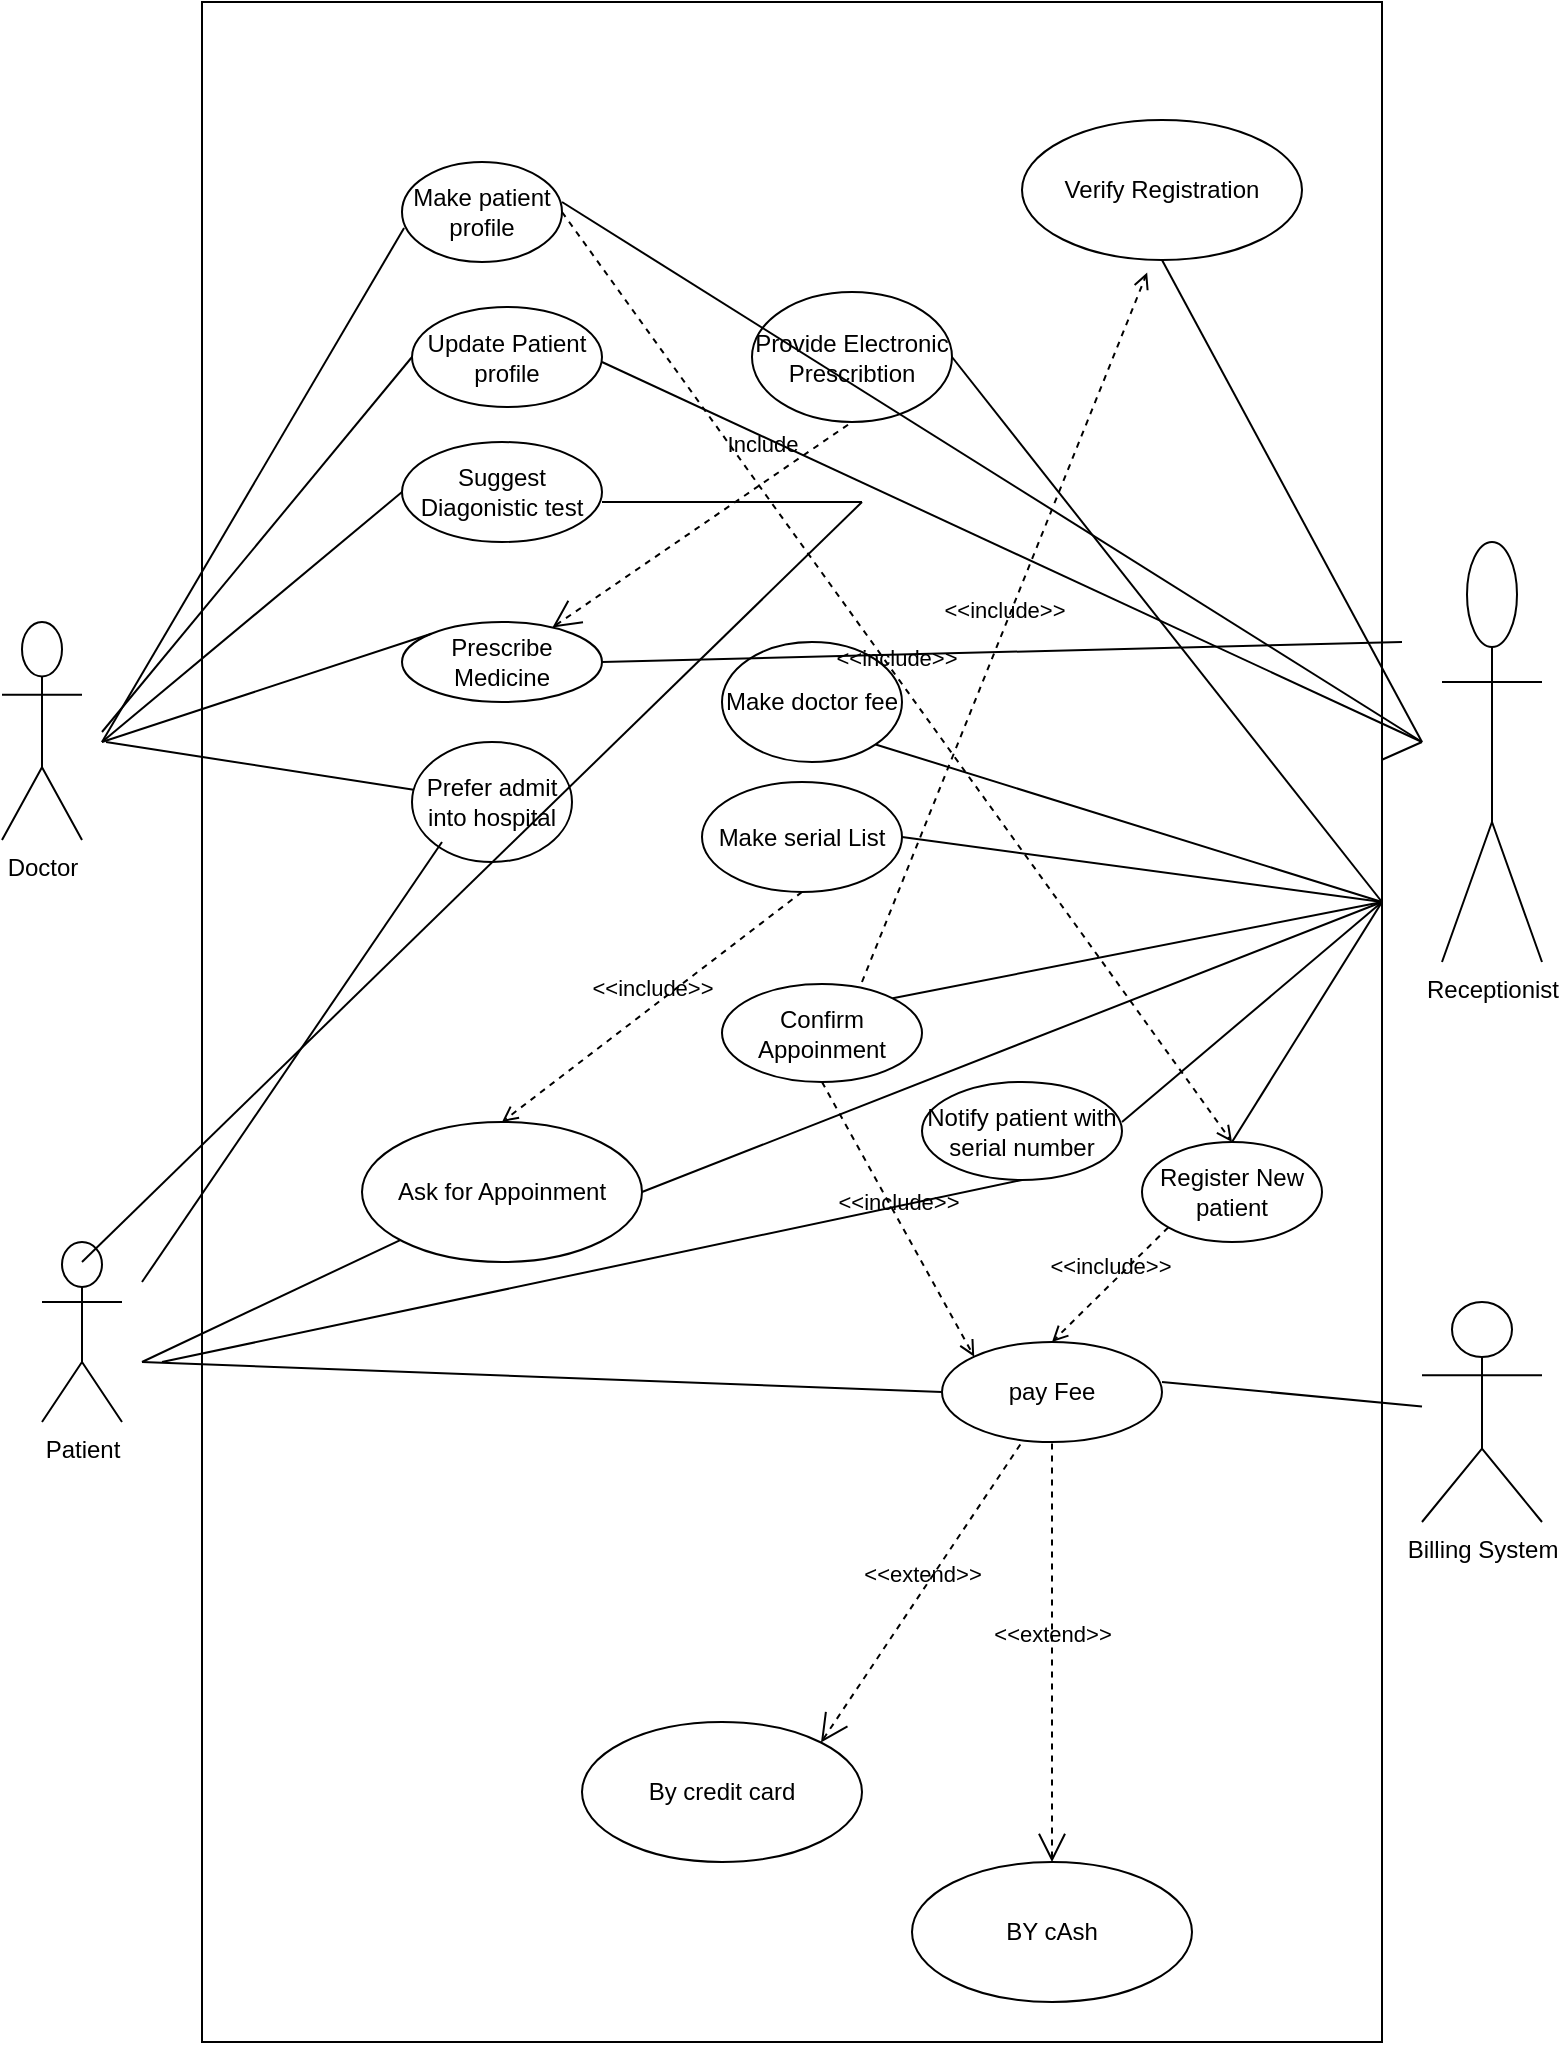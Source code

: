 <mxfile version="14.1.8" type="device"><diagram id="eGlst7Xsw-2oQcjKIArQ" name="Page-1"><mxGraphModel dx="1871" dy="1700" grid="1" gridSize="10" guides="1" tooltips="1" connect="1" arrows="1" fold="1" page="1" pageScale="1" pageWidth="850" pageHeight="1100" math="0" shadow="0"><root><mxCell id="0"/><mxCell id="1" parent="0"/><mxCell id="MH3rpqMqaKDzhhiqNhqn-42" value="" style="rounded=0;whiteSpace=wrap;html=1;" vertex="1" parent="1"><mxGeometry x="-700" y="-680" width="590" height="1020" as="geometry"/></mxCell><mxCell id="MH3rpqMqaKDzhhiqNhqn-43" value="Make patient profile" style="ellipse;whiteSpace=wrap;html=1;" vertex="1" parent="1"><mxGeometry x="-600" y="-600" width="80" height="50" as="geometry"/></mxCell><mxCell id="MH3rpqMqaKDzhhiqNhqn-44" value="Suggest Diagonistic test" style="ellipse;whiteSpace=wrap;html=1;" vertex="1" parent="1"><mxGeometry x="-600" y="-460" width="100" height="50" as="geometry"/></mxCell><mxCell id="MH3rpqMqaKDzhhiqNhqn-45" value="Prefer admit into hospital" style="ellipse;whiteSpace=wrap;html=1;" vertex="1" parent="1"><mxGeometry x="-595" y="-310" width="80" height="60" as="geometry"/></mxCell><mxCell id="MH3rpqMqaKDzhhiqNhqn-46" value="Prescribe Medicine" style="ellipse;whiteSpace=wrap;html=1;" vertex="1" parent="1"><mxGeometry x="-600" y="-370" width="100" height="40" as="geometry"/></mxCell><mxCell id="MH3rpqMqaKDzhhiqNhqn-47" value="" style="edgeStyle=none;html=1;endArrow=none;verticalAlign=bottom;entryX=0.013;entryY=0.66;entryDx=0;entryDy=0;entryPerimeter=0;" edge="1" parent="1" target="MH3rpqMqaKDzhhiqNhqn-43"><mxGeometry width="160" relative="1" as="geometry"><mxPoint x="-750" y="-310" as="sourcePoint"/><mxPoint x="-590" y="-310" as="targetPoint"/></mxGeometry></mxCell><mxCell id="MH3rpqMqaKDzhhiqNhqn-48" value="" style="edgeStyle=none;html=1;endArrow=none;verticalAlign=bottom;entryX=0;entryY=0.5;entryDx=0;entryDy=0;" edge="1" parent="1" target="MH3rpqMqaKDzhhiqNhqn-44"><mxGeometry width="160" relative="1" as="geometry"><mxPoint x="-750" y="-310" as="sourcePoint"/><mxPoint x="-610" y="-300" as="targetPoint"/></mxGeometry></mxCell><mxCell id="MH3rpqMqaKDzhhiqNhqn-49" value="" style="edgeStyle=none;html=1;endArrow=none;verticalAlign=bottom;entryX=0;entryY=0;entryDx=0;entryDy=0;" edge="1" parent="1" target="MH3rpqMqaKDzhhiqNhqn-46"><mxGeometry width="160" relative="1" as="geometry"><mxPoint x="-750" y="-310" as="sourcePoint"/><mxPoint x="-580" y="-290" as="targetPoint"/></mxGeometry></mxCell><mxCell id="MH3rpqMqaKDzhhiqNhqn-50" value="" style="edgeStyle=none;html=1;endArrow=none;verticalAlign=bottom;" edge="1" parent="1" target="MH3rpqMqaKDzhhiqNhqn-45"><mxGeometry width="160" relative="1" as="geometry"><mxPoint x="-748" y="-310" as="sourcePoint"/><mxPoint x="-560" y="-240" as="targetPoint"/></mxGeometry></mxCell><mxCell id="MH3rpqMqaKDzhhiqNhqn-60" value="Make doctor fee" style="ellipse;whiteSpace=wrap;html=1;" vertex="1" parent="1"><mxGeometry x="-440" y="-360" width="90" height="60" as="geometry"/></mxCell><mxCell id="MH3rpqMqaKDzhhiqNhqn-61" value="Receptionist" style="shape=umlActor;html=1;verticalLabelPosition=bottom;verticalAlign=top;align=center;" vertex="1" parent="1"><mxGeometry x="-80" y="-410" width="50" height="210" as="geometry"/></mxCell><mxCell id="MH3rpqMqaKDzhhiqNhqn-62" value="Make serial List" style="ellipse;whiteSpace=wrap;html=1;" vertex="1" parent="1"><mxGeometry x="-450" y="-290" width="100" height="55" as="geometry"/></mxCell><mxCell id="MH3rpqMqaKDzhhiqNhqn-65" value="Doctor" style="shape=umlActor;html=1;verticalLabelPosition=bottom;verticalAlign=top;align=center;" vertex="1" parent="1"><mxGeometry x="-800" y="-370" width="40" height="109" as="geometry"/></mxCell><mxCell id="MH3rpqMqaKDzhhiqNhqn-78" value="" style="edgeStyle=none;html=1;endArrow=none;verticalAlign=bottom;" edge="1" parent="1" source="MH3rpqMqaKDzhhiqNhqn-42"><mxGeometry width="160" relative="1" as="geometry"><mxPoint x="-310" y="-280" as="sourcePoint"/><mxPoint x="-110" y="-230" as="targetPoint"/></mxGeometry></mxCell><mxCell id="MH3rpqMqaKDzhhiqNhqn-79" value="Provide Electronic&lt;br&gt;Prescribtion" style="ellipse;whiteSpace=wrap;html=1;" vertex="1" parent="1"><mxGeometry x="-425" y="-535" width="100" height="65" as="geometry"/></mxCell><mxCell id="MH3rpqMqaKDzhhiqNhqn-80" value="" style="edgeStyle=none;html=1;endArrow=none;verticalAlign=bottom;exitX=1;exitY=0.5;exitDx=0;exitDy=0;" edge="1" parent="1" source="MH3rpqMqaKDzhhiqNhqn-79"><mxGeometry width="160" relative="1" as="geometry"><mxPoint x="-210" y="-270" as="sourcePoint"/><mxPoint x="-110" y="-230" as="targetPoint"/></mxGeometry></mxCell><mxCell id="MH3rpqMqaKDzhhiqNhqn-83" value="" style="edgeStyle=none;html=1;endArrow=none;verticalAlign=bottom;exitX=0.5;exitY=0;exitDx=0;exitDy=0;" edge="1" parent="1" source="MH3rpqMqaKDzhhiqNhqn-84"><mxGeometry width="160" relative="1" as="geometry"><mxPoint x="-260" y="-110" as="sourcePoint"/><mxPoint x="-110" y="-230" as="targetPoint"/></mxGeometry></mxCell><mxCell id="MH3rpqMqaKDzhhiqNhqn-84" value="Register New patient" style="ellipse;whiteSpace=wrap;html=1;" vertex="1" parent="1"><mxGeometry x="-230" y="-110" width="90" height="50" as="geometry"/></mxCell><mxCell id="MH3rpqMqaKDzhhiqNhqn-85" value="pay Fee" style="ellipse;whiteSpace=wrap;html=1;" vertex="1" parent="1"><mxGeometry x="-330" y="-10" width="110" height="50" as="geometry"/></mxCell><mxCell id="MH3rpqMqaKDzhhiqNhqn-89" value="Billing System" style="shape=umlActor;html=1;verticalLabelPosition=bottom;verticalAlign=top;align=center;" vertex="1" parent="1"><mxGeometry x="-90" y="-30" width="60" height="110" as="geometry"/></mxCell><mxCell id="MH3rpqMqaKDzhhiqNhqn-90" value="Patient" style="shape=umlActor;html=1;verticalLabelPosition=bottom;verticalAlign=top;align=center;" vertex="1" parent="1"><mxGeometry x="-780" y="-60" width="40" height="90" as="geometry"/></mxCell><mxCell id="MH3rpqMqaKDzhhiqNhqn-91" value="" style="edgeStyle=none;html=1;endArrow=none;verticalAlign=bottom;entryX=0;entryY=0.5;entryDx=0;entryDy=0;" edge="1" parent="1" target="MH3rpqMqaKDzhhiqNhqn-85"><mxGeometry width="160" relative="1" as="geometry"><mxPoint x="-730" as="sourcePoint"/><mxPoint x="-570" as="targetPoint"/></mxGeometry></mxCell><mxCell id="MH3rpqMqaKDzhhiqNhqn-92" value="" style="edgeStyle=none;html=1;endArrow=none;verticalAlign=bottom;" edge="1" parent="1" target="MH3rpqMqaKDzhhiqNhqn-89"><mxGeometry width="160" relative="1" as="geometry"><mxPoint x="-220" y="10" as="sourcePoint"/><mxPoint x="-60" y="10" as="targetPoint"/></mxGeometry></mxCell><mxCell id="MH3rpqMqaKDzhhiqNhqn-94" value="&amp;lt;&amp;lt;include&amp;gt;&amp;gt;" style="edgeStyle=none;html=1;endArrow=open;verticalAlign=bottom;dashed=1;labelBackgroundColor=none;entryX=0.5;entryY=0;entryDx=0;entryDy=0;exitX=0;exitY=1;exitDx=0;exitDy=0;" edge="1" parent="1" source="MH3rpqMqaKDzhhiqNhqn-84" target="MH3rpqMqaKDzhhiqNhqn-85"><mxGeometry width="160" relative="1" as="geometry"><mxPoint x="-290" y="-90" as="sourcePoint"/><mxPoint x="-390" y="-60" as="targetPoint"/></mxGeometry></mxCell><mxCell id="MH3rpqMqaKDzhhiqNhqn-95" value="Ask for Appoinment" style="ellipse;whiteSpace=wrap;html=1;" vertex="1" parent="1"><mxGeometry x="-620" y="-120" width="140" height="70" as="geometry"/></mxCell><mxCell id="MH3rpqMqaKDzhhiqNhqn-96" value="" style="edgeStyle=none;html=1;endArrow=none;verticalAlign=bottom;" edge="1" parent="1" target="MH3rpqMqaKDzhhiqNhqn-95"><mxGeometry width="160" relative="1" as="geometry"><mxPoint x="-730" as="sourcePoint"/><mxPoint x="-570" y="-10" as="targetPoint"/></mxGeometry></mxCell><mxCell id="MH3rpqMqaKDzhhiqNhqn-97" value="" style="edgeStyle=none;html=1;endArrow=none;verticalAlign=bottom;exitX=1;exitY=0.5;exitDx=0;exitDy=0;" edge="1" parent="1" source="MH3rpqMqaKDzhhiqNhqn-95"><mxGeometry width="160" relative="1" as="geometry"><mxPoint x="-485" y="-90" as="sourcePoint"/><mxPoint x="-110" y="-230" as="targetPoint"/></mxGeometry></mxCell><mxCell id="MH3rpqMqaKDzhhiqNhqn-98" value="&amp;lt;&amp;lt;include&amp;gt;&amp;gt;" style="edgeStyle=none;html=1;endArrow=open;verticalAlign=bottom;dashed=1;labelBackgroundColor=none;exitX=0.5;exitY=1;exitDx=0;exitDy=0;entryX=0.5;entryY=0;entryDx=0;entryDy=0;" edge="1" parent="1" source="MH3rpqMqaKDzhhiqNhqn-62" target="MH3rpqMqaKDzhhiqNhqn-95"><mxGeometry width="160" relative="1" as="geometry"><mxPoint x="-450" y="-150" as="sourcePoint"/><mxPoint x="-290" y="-150" as="targetPoint"/></mxGeometry></mxCell><mxCell id="MH3rpqMqaKDzhhiqNhqn-99" value="" style="edgeStyle=none;html=1;endArrow=none;verticalAlign=bottom;exitX=1;exitY=0.5;exitDx=0;exitDy=0;" edge="1" parent="1" source="MH3rpqMqaKDzhhiqNhqn-62"><mxGeometry width="160" relative="1" as="geometry"><mxPoint x="-310" y="-230" as="sourcePoint"/><mxPoint x="-110" y="-230" as="targetPoint"/></mxGeometry></mxCell><mxCell id="MH3rpqMqaKDzhhiqNhqn-100" value="Notify patient with serial number" style="ellipse;whiteSpace=wrap;html=1;" vertex="1" parent="1"><mxGeometry x="-340" y="-140" width="100" height="49" as="geometry"/></mxCell><mxCell id="MH3rpqMqaKDzhhiqNhqn-101" value="" style="edgeStyle=none;html=1;endArrow=none;verticalAlign=bottom;exitX=1;exitY=0;exitDx=0;exitDy=0;" edge="1" parent="1" source="MH3rpqMqaKDzhhiqNhqn-100"><mxGeometry width="160" relative="1" as="geometry"><mxPoint x="-250" y="-140" as="sourcePoint"/><mxPoint x="-254" y="-133" as="targetPoint"/></mxGeometry></mxCell><mxCell id="MH3rpqMqaKDzhhiqNhqn-102" value="" style="edgeStyle=none;html=1;endArrow=none;verticalAlign=bottom;entryX=0.5;entryY=1;entryDx=0;entryDy=0;" edge="1" parent="1" target="MH3rpqMqaKDzhhiqNhqn-100"><mxGeometry width="160" relative="1" as="geometry"><mxPoint x="-720" as="sourcePoint"/><mxPoint x="-560" as="targetPoint"/></mxGeometry></mxCell><mxCell id="MH3rpqMqaKDzhhiqNhqn-103" value="" style="edgeStyle=none;html=1;endArrow=none;verticalAlign=bottom;exitX=1;exitY=1;exitDx=0;exitDy=0;" edge="1" parent="1" source="MH3rpqMqaKDzhhiqNhqn-60"><mxGeometry width="160" relative="1" as="geometry"><mxPoint x="-320" y="-330" as="sourcePoint"/><mxPoint x="-110" y="-230" as="targetPoint"/></mxGeometry></mxCell><mxCell id="MH3rpqMqaKDzhhiqNhqn-104" value="Confirm Appoinment" style="ellipse;whiteSpace=wrap;html=1;" vertex="1" parent="1"><mxGeometry x="-440" y="-189" width="100" height="49" as="geometry"/></mxCell><mxCell id="MH3rpqMqaKDzhhiqNhqn-105" value="&amp;lt;&amp;lt;include&amp;gt;&amp;gt;" style="edgeStyle=none;html=1;endArrow=open;verticalAlign=bottom;dashed=1;labelBackgroundColor=none;entryX=0;entryY=0;entryDx=0;entryDy=0;" edge="1" parent="1" target="MH3rpqMqaKDzhhiqNhqn-85"><mxGeometry width="160" relative="1" as="geometry"><mxPoint x="-390" y="-140" as="sourcePoint"/><mxPoint x="-230" y="-140" as="targetPoint"/></mxGeometry></mxCell><mxCell id="MH3rpqMqaKDzhhiqNhqn-106" value="" style="edgeStyle=none;html=1;endArrow=none;verticalAlign=bottom;exitX=1;exitY=0;exitDx=0;exitDy=0;" edge="1" parent="1" source="MH3rpqMqaKDzhhiqNhqn-104"><mxGeometry width="160" relative="1" as="geometry"><mxPoint x="-350" y="-210" as="sourcePoint"/><mxPoint x="-110" y="-230" as="targetPoint"/></mxGeometry></mxCell><mxCell id="MH3rpqMqaKDzhhiqNhqn-108" value="" style="edgeStyle=none;html=1;endArrow=none;verticalAlign=bottom;" edge="1" parent="1"><mxGeometry width="160" relative="1" as="geometry"><mxPoint x="-240" y="-120" as="sourcePoint"/><mxPoint x="-110" y="-230" as="targetPoint"/></mxGeometry></mxCell><mxCell id="MH3rpqMqaKDzhhiqNhqn-109" value="" style="edgeStyle=none;html=1;endArrow=none;verticalAlign=bottom;entryX=0;entryY=0.5;entryDx=0;entryDy=0;" edge="1" parent="1" target="MH3rpqMqaKDzhhiqNhqn-110"><mxGeometry width="160" relative="1" as="geometry"><mxPoint x="-750" y="-315" as="sourcePoint"/><mxPoint x="-600" y="-315.5" as="targetPoint"/></mxGeometry></mxCell><mxCell id="MH3rpqMqaKDzhhiqNhqn-110" value="Update Patient profile" style="ellipse;whiteSpace=wrap;html=1;" vertex="1" parent="1"><mxGeometry x="-595" y="-527.5" width="95" height="50" as="geometry"/></mxCell><mxCell id="MH3rpqMqaKDzhhiqNhqn-111" value="" style="edgeStyle=none;html=1;endArrow=none;verticalAlign=bottom;" edge="1" parent="1"><mxGeometry width="160" relative="1" as="geometry"><mxPoint x="-500" y="-430" as="sourcePoint"/><mxPoint x="-370" y="-430" as="targetPoint"/></mxGeometry></mxCell><mxCell id="MH3rpqMqaKDzhhiqNhqn-112" value="" style="edgeStyle=none;html=1;endArrow=none;verticalAlign=bottom;" edge="1" parent="1"><mxGeometry width="160" relative="1" as="geometry"><mxPoint x="-760" y="-50" as="sourcePoint"/><mxPoint x="-370" y="-430" as="targetPoint"/></mxGeometry></mxCell><mxCell id="MH3rpqMqaKDzhhiqNhqn-113" value="" style="edgeStyle=none;html=1;endArrow=none;verticalAlign=bottom;exitX=1;exitY=0.5;exitDx=0;exitDy=0;" edge="1" parent="1" source="MH3rpqMqaKDzhhiqNhqn-46"><mxGeometry width="160" relative="1" as="geometry"><mxPoint x="-490" y="-350" as="sourcePoint"/><mxPoint x="-100" y="-360" as="targetPoint"/></mxGeometry></mxCell><mxCell id="MH3rpqMqaKDzhhiqNhqn-114" value="Include" style="edgeStyle=none;html=1;startArrow=open;endArrow=none;startSize=12;verticalAlign=bottom;dashed=1;labelBackgroundColor=none;entryX=0.5;entryY=1;entryDx=0;entryDy=0;" edge="1" parent="1" source="MH3rpqMqaKDzhhiqNhqn-46" target="MH3rpqMqaKDzhhiqNhqn-79"><mxGeometry x="0.467" y="9" width="160" relative="1" as="geometry"><mxPoint x="-480" y="-390" as="sourcePoint"/><mxPoint x="-320" y="-390" as="targetPoint"/><mxPoint as="offset"/></mxGeometry></mxCell><mxCell id="MH3rpqMqaKDzhhiqNhqn-115" value="" style="edgeStyle=none;html=1;endArrow=none;verticalAlign=bottom;" edge="1" parent="1"><mxGeometry width="160" relative="1" as="geometry"><mxPoint x="-730" y="-40" as="sourcePoint"/><mxPoint x="-580" y="-260" as="targetPoint"/></mxGeometry></mxCell><mxCell id="MH3rpqMqaKDzhhiqNhqn-116" value="&amp;lt;&amp;lt;include&amp;gt;&amp;gt;" style="edgeStyle=none;html=1;endArrow=open;verticalAlign=bottom;dashed=1;labelBackgroundColor=none;entryX=0.5;entryY=0;entryDx=0;entryDy=0;exitX=1;exitY=0.5;exitDx=0;exitDy=0;" edge="1" parent="1" source="MH3rpqMqaKDzhhiqNhqn-43" target="MH3rpqMqaKDzhhiqNhqn-84"><mxGeometry width="160" relative="1" as="geometry"><mxPoint x="-510" y="-580" as="sourcePoint"/><mxPoint x="-350" y="-580" as="targetPoint"/></mxGeometry></mxCell><mxCell id="MH3rpqMqaKDzhhiqNhqn-117" value="" style="edgeStyle=none;html=1;endArrow=none;verticalAlign=bottom;" edge="1" parent="1"><mxGeometry width="160" relative="1" as="geometry"><mxPoint x="-520" y="-580" as="sourcePoint"/><mxPoint x="-90" y="-310" as="targetPoint"/></mxGeometry></mxCell><mxCell id="MH3rpqMqaKDzhhiqNhqn-118" value="" style="edgeStyle=none;html=1;endArrow=none;verticalAlign=bottom;" edge="1" parent="1"><mxGeometry width="160" relative="1" as="geometry"><mxPoint x="-500" y="-500" as="sourcePoint"/><mxPoint x="-90" y="-310" as="targetPoint"/></mxGeometry></mxCell><mxCell id="MH3rpqMqaKDzhhiqNhqn-119" value="" style="edgeStyle=none;html=1;endArrow=none;verticalAlign=bottom;" edge="1" parent="1" source="MH3rpqMqaKDzhhiqNhqn-42"><mxGeometry width="160" relative="1" as="geometry"><mxPoint x="-250" y="-310" as="sourcePoint"/><mxPoint x="-90" y="-310" as="targetPoint"/></mxGeometry></mxCell><mxCell id="MH3rpqMqaKDzhhiqNhqn-121" value="&amp;lt;&amp;lt;extend&amp;gt;&amp;gt;" style="edgeStyle=none;html=1;startArrow=open;endArrow=none;startSize=12;verticalAlign=bottom;dashed=1;labelBackgroundColor=none;exitX=1;exitY=0;exitDx=0;exitDy=0;" edge="1" parent="1" source="MH3rpqMqaKDzhhiqNhqn-122"><mxGeometry width="160" relative="1" as="geometry"><mxPoint x="-450" y="40" as="sourcePoint"/><mxPoint x="-290" y="40" as="targetPoint"/></mxGeometry></mxCell><mxCell id="MH3rpqMqaKDzhhiqNhqn-122" value="By credit card" style="ellipse;whiteSpace=wrap;html=1;" vertex="1" parent="1"><mxGeometry x="-510" y="180" width="140" height="70" as="geometry"/></mxCell><mxCell id="MH3rpqMqaKDzhhiqNhqn-123" value="BY cAsh" style="ellipse;whiteSpace=wrap;html=1;" vertex="1" parent="1"><mxGeometry x="-345" y="250" width="140" height="70" as="geometry"/></mxCell><mxCell id="MH3rpqMqaKDzhhiqNhqn-124" value="&amp;lt;&amp;lt;extend&amp;gt;&amp;gt;" style="edgeStyle=none;html=1;startArrow=open;endArrow=none;startSize=12;verticalAlign=bottom;dashed=1;labelBackgroundColor=none;entryX=0.5;entryY=1;entryDx=0;entryDy=0;exitX=0.5;exitY=0;exitDx=0;exitDy=0;" edge="1" parent="1" source="MH3rpqMqaKDzhhiqNhqn-123" target="MH3rpqMqaKDzhhiqNhqn-85"><mxGeometry width="160" relative="1" as="geometry"><mxPoint x="-200" y="180" as="sourcePoint"/><mxPoint x="-40" y="180" as="targetPoint"/></mxGeometry></mxCell><mxCell id="MH3rpqMqaKDzhhiqNhqn-125" value="Verify Registration" style="ellipse;whiteSpace=wrap;html=1;" vertex="1" parent="1"><mxGeometry x="-290" y="-621" width="140" height="70" as="geometry"/></mxCell><mxCell id="MH3rpqMqaKDzhhiqNhqn-126" value="" style="edgeStyle=none;html=1;endArrow=none;verticalAlign=bottom;exitX=0.5;exitY=1;exitDx=0;exitDy=0;" edge="1" parent="1" source="MH3rpqMqaKDzhhiqNhqn-125"><mxGeometry width="160" relative="1" as="geometry"><mxPoint x="-250" y="-310" as="sourcePoint"/><mxPoint x="-90" y="-310" as="targetPoint"/></mxGeometry></mxCell><mxCell id="MH3rpqMqaKDzhhiqNhqn-127" value="&amp;lt;&amp;lt;include&amp;gt;&amp;gt;" style="edgeStyle=none;html=1;endArrow=open;verticalAlign=bottom;dashed=1;labelBackgroundColor=none;entryX=0.447;entryY=1.09;entryDx=0;entryDy=0;entryPerimeter=0;" edge="1" parent="1" target="MH3rpqMqaKDzhhiqNhqn-125"><mxGeometry width="160" relative="1" as="geometry"><mxPoint x="-370" y="-190" as="sourcePoint"/><mxPoint x="-210" y="-190" as="targetPoint"/></mxGeometry></mxCell></root></mxGraphModel></diagram></mxfile>